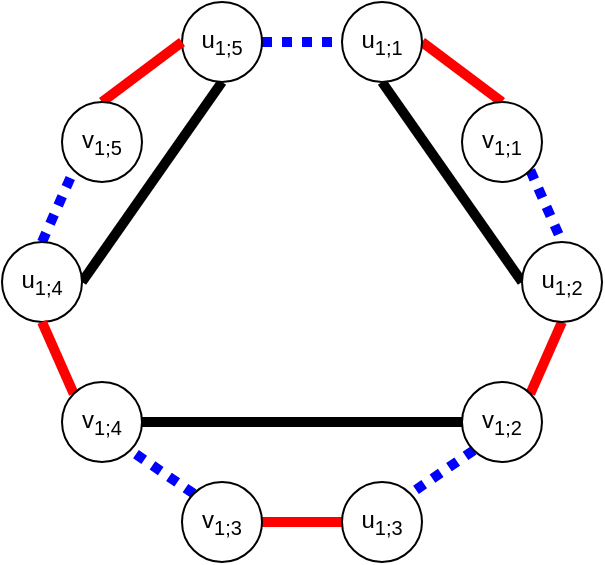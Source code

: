 <mxfile version="13.9.8" type="device"><diagram id="gJNjI0FJz39Vx5bcHkkk" name="Page-1"><mxGraphModel dx="1718" dy="967" grid="1" gridSize="10" guides="1" tooltips="1" connect="1" arrows="1" fold="1" page="1" pageScale="1" pageWidth="2000" pageHeight="900" math="0" shadow="0"><root><mxCell id="0"/><mxCell id="1" parent="0"/><mxCell id="pH_mD75NE7edjlV3JfRC-25" style="edgeStyle=none;rounded=0;orthogonalLoop=1;jettySize=auto;html=1;exitX=1;exitY=0.5;exitDx=0;exitDy=0;entryX=0.5;entryY=0;entryDx=0;entryDy=0;endArrow=none;endFill=0;strokeWidth=5;strokeColor=#FF0000;" edge="1" parent="1" source="pH_mD75NE7edjlV3JfRC-1" target="pH_mD75NE7edjlV3JfRC-15"><mxGeometry relative="1" as="geometry"/></mxCell><mxCell id="pH_mD75NE7edjlV3JfRC-34" style="edgeStyle=none;rounded=0;orthogonalLoop=1;jettySize=auto;html=1;exitX=0.5;exitY=1;exitDx=0;exitDy=0;entryX=0;entryY=0.5;entryDx=0;entryDy=0;endArrow=none;endFill=0;strokeColor=#000000;strokeWidth=5;" edge="1" parent="1" source="pH_mD75NE7edjlV3JfRC-1" target="pH_mD75NE7edjlV3JfRC-2"><mxGeometry relative="1" as="geometry"/></mxCell><mxCell id="pH_mD75NE7edjlV3JfRC-1" value="u&lt;sub&gt;1;1&lt;/sub&gt;" style="ellipse;whiteSpace=wrap;html=1;" vertex="1" parent="1"><mxGeometry x="280" y="160" width="40" height="40" as="geometry"/></mxCell><mxCell id="pH_mD75NE7edjlV3JfRC-26" style="edgeStyle=none;rounded=0;orthogonalLoop=1;jettySize=auto;html=1;exitX=0.5;exitY=1;exitDx=0;exitDy=0;entryX=1;entryY=0;entryDx=0;entryDy=0;endArrow=none;endFill=0;strokeColor=#FF0000;strokeWidth=5;" edge="1" parent="1" source="pH_mD75NE7edjlV3JfRC-2" target="pH_mD75NE7edjlV3JfRC-13"><mxGeometry relative="1" as="geometry"/></mxCell><mxCell id="pH_mD75NE7edjlV3JfRC-2" value="u&lt;sub&gt;1;2&lt;/sub&gt;" style="ellipse;whiteSpace=wrap;html=1;" vertex="1" parent="1"><mxGeometry x="370" y="280" width="40" height="40" as="geometry"/></mxCell><mxCell id="pH_mD75NE7edjlV3JfRC-18" style="rounded=0;orthogonalLoop=1;jettySize=auto;html=1;exitX=1;exitY=0.5;exitDx=0;exitDy=0;entryX=0;entryY=0.5;entryDx=0;entryDy=0;endArrow=none;endFill=0;strokeWidth=5;strokeColor=#0000FF;dashed=1;dashPattern=1 1;" edge="1" parent="1" source="pH_mD75NE7edjlV3JfRC-3" target="pH_mD75NE7edjlV3JfRC-1"><mxGeometry relative="1" as="geometry"/></mxCell><mxCell id="pH_mD75NE7edjlV3JfRC-33" style="edgeStyle=none;rounded=0;orthogonalLoop=1;jettySize=auto;html=1;exitX=0.5;exitY=1;exitDx=0;exitDy=0;entryX=1;entryY=0.5;entryDx=0;entryDy=0;endArrow=none;endFill=0;strokeColor=#000000;strokeWidth=5;" edge="1" parent="1" source="pH_mD75NE7edjlV3JfRC-3" target="pH_mD75NE7edjlV3JfRC-5"><mxGeometry relative="1" as="geometry"/></mxCell><mxCell id="pH_mD75NE7edjlV3JfRC-3" value="u&lt;sub&gt;1;5&lt;/sub&gt;" style="ellipse;whiteSpace=wrap;html=1;" vertex="1" parent="1"><mxGeometry x="200" y="160" width="40" height="40" as="geometry"/></mxCell><mxCell id="pH_mD75NE7edjlV3JfRC-27" style="edgeStyle=none;rounded=0;orthogonalLoop=1;jettySize=auto;html=1;exitX=0;exitY=0.5;exitDx=0;exitDy=0;entryX=1;entryY=0.5;entryDx=0;entryDy=0;endArrow=none;endFill=0;strokeColor=#FF0000;strokeWidth=5;" edge="1" parent="1" source="pH_mD75NE7edjlV3JfRC-4" target="pH_mD75NE7edjlV3JfRC-14"><mxGeometry relative="1" as="geometry"/></mxCell><mxCell id="pH_mD75NE7edjlV3JfRC-4" value="u&lt;sub&gt;1;3&lt;/sub&gt;" style="ellipse;whiteSpace=wrap;html=1;" vertex="1" parent="1"><mxGeometry x="280" y="400" width="40" height="40" as="geometry"/></mxCell><mxCell id="pH_mD75NE7edjlV3JfRC-24" style="edgeStyle=none;rounded=0;orthogonalLoop=1;jettySize=auto;html=1;exitX=0.5;exitY=0;exitDx=0;exitDy=0;entryX=0;entryY=1;entryDx=0;entryDy=0;dashed=1;dashPattern=1 1;endArrow=none;endFill=0;strokeColor=#0000FF;strokeWidth=5;" edge="1" parent="1" source="pH_mD75NE7edjlV3JfRC-5" target="pH_mD75NE7edjlV3JfRC-11"><mxGeometry relative="1" as="geometry"/></mxCell><mxCell id="pH_mD75NE7edjlV3JfRC-5" value="u&lt;sub&gt;1;4&lt;/sub&gt;" style="ellipse;whiteSpace=wrap;html=1;" vertex="1" parent="1"><mxGeometry x="110" y="280" width="40" height="40" as="geometry"/></mxCell><mxCell id="pH_mD75NE7edjlV3JfRC-31" style="edgeStyle=none;rounded=0;orthogonalLoop=1;jettySize=auto;html=1;exitX=0.5;exitY=0;exitDx=0;exitDy=0;entryX=0;entryY=0.5;entryDx=0;entryDy=0;endArrow=none;endFill=0;strokeColor=#FF0000;strokeWidth=5;" edge="1" parent="1" source="pH_mD75NE7edjlV3JfRC-11" target="pH_mD75NE7edjlV3JfRC-3"><mxGeometry relative="1" as="geometry"/></mxCell><mxCell id="pH_mD75NE7edjlV3JfRC-11" value="v&lt;sub&gt;1;5&lt;/sub&gt;" style="ellipse;whiteSpace=wrap;html=1;" vertex="1" parent="1"><mxGeometry x="140" y="210" width="40" height="40" as="geometry"/></mxCell><mxCell id="pH_mD75NE7edjlV3JfRC-28" style="edgeStyle=none;rounded=0;orthogonalLoop=1;jettySize=auto;html=1;exitX=0;exitY=0;exitDx=0;exitDy=0;entryX=0.5;entryY=1;entryDx=0;entryDy=0;endArrow=none;endFill=0;strokeColor=#FF0000;strokeWidth=5;" edge="1" parent="1" source="pH_mD75NE7edjlV3JfRC-12" target="pH_mD75NE7edjlV3JfRC-5"><mxGeometry relative="1" as="geometry"/></mxCell><mxCell id="pH_mD75NE7edjlV3JfRC-35" style="edgeStyle=none;rounded=0;orthogonalLoop=1;jettySize=auto;html=1;exitX=1;exitY=0.5;exitDx=0;exitDy=0;entryX=0;entryY=0.5;entryDx=0;entryDy=0;endArrow=none;endFill=0;strokeColor=#000000;strokeWidth=5;" edge="1" parent="1" source="pH_mD75NE7edjlV3JfRC-12" target="pH_mD75NE7edjlV3JfRC-13"><mxGeometry relative="1" as="geometry"/></mxCell><mxCell id="pH_mD75NE7edjlV3JfRC-12" value="v&lt;sub&gt;1;4&lt;/sub&gt;" style="ellipse;whiteSpace=wrap;html=1;" vertex="1" parent="1"><mxGeometry x="140" y="350" width="40" height="40" as="geometry"/></mxCell><mxCell id="pH_mD75NE7edjlV3JfRC-23" style="edgeStyle=none;rounded=0;orthogonalLoop=1;jettySize=auto;html=1;exitX=0;exitY=1;exitDx=0;exitDy=0;entryX=1;entryY=0;entryDx=0;entryDy=0;dashed=1;dashPattern=1 1;endArrow=none;endFill=0;strokeColor=#0000FF;strokeWidth=5;" edge="1" parent="1" source="pH_mD75NE7edjlV3JfRC-13" target="pH_mD75NE7edjlV3JfRC-4"><mxGeometry relative="1" as="geometry"/></mxCell><mxCell id="pH_mD75NE7edjlV3JfRC-13" value="v&lt;sub&gt;1;2&lt;/sub&gt;" style="ellipse;whiteSpace=wrap;html=1;" vertex="1" parent="1"><mxGeometry x="340" y="350" width="40" height="40" as="geometry"/></mxCell><mxCell id="pH_mD75NE7edjlV3JfRC-22" style="edgeStyle=none;rounded=0;orthogonalLoop=1;jettySize=auto;html=1;exitX=0;exitY=0;exitDx=0;exitDy=0;entryX=1;entryY=1;entryDx=0;entryDy=0;dashed=1;dashPattern=1 1;endArrow=none;endFill=0;strokeColor=#0000FF;strokeWidth=5;" edge="1" parent="1" source="pH_mD75NE7edjlV3JfRC-14" target="pH_mD75NE7edjlV3JfRC-12"><mxGeometry relative="1" as="geometry"/></mxCell><mxCell id="pH_mD75NE7edjlV3JfRC-14" value="v&lt;sub&gt;1;3&lt;/sub&gt;" style="ellipse;whiteSpace=wrap;html=1;" vertex="1" parent="1"><mxGeometry x="200" y="400" width="40" height="40" as="geometry"/></mxCell><mxCell id="pH_mD75NE7edjlV3JfRC-19" style="edgeStyle=none;rounded=0;orthogonalLoop=1;jettySize=auto;html=1;exitX=1;exitY=1;exitDx=0;exitDy=0;entryX=0.5;entryY=0;entryDx=0;entryDy=0;dashed=1;dashPattern=1 1;endArrow=none;endFill=0;strokeColor=#0000FF;strokeWidth=5;" edge="1" parent="1" source="pH_mD75NE7edjlV3JfRC-15" target="pH_mD75NE7edjlV3JfRC-2"><mxGeometry relative="1" as="geometry"/></mxCell><mxCell id="pH_mD75NE7edjlV3JfRC-15" value="v&lt;sub&gt;1;1&lt;/sub&gt;" style="ellipse;whiteSpace=wrap;html=1;" vertex="1" parent="1"><mxGeometry x="340" y="210" width="40" height="40" as="geometry"/></mxCell></root></mxGraphModel></diagram></mxfile>